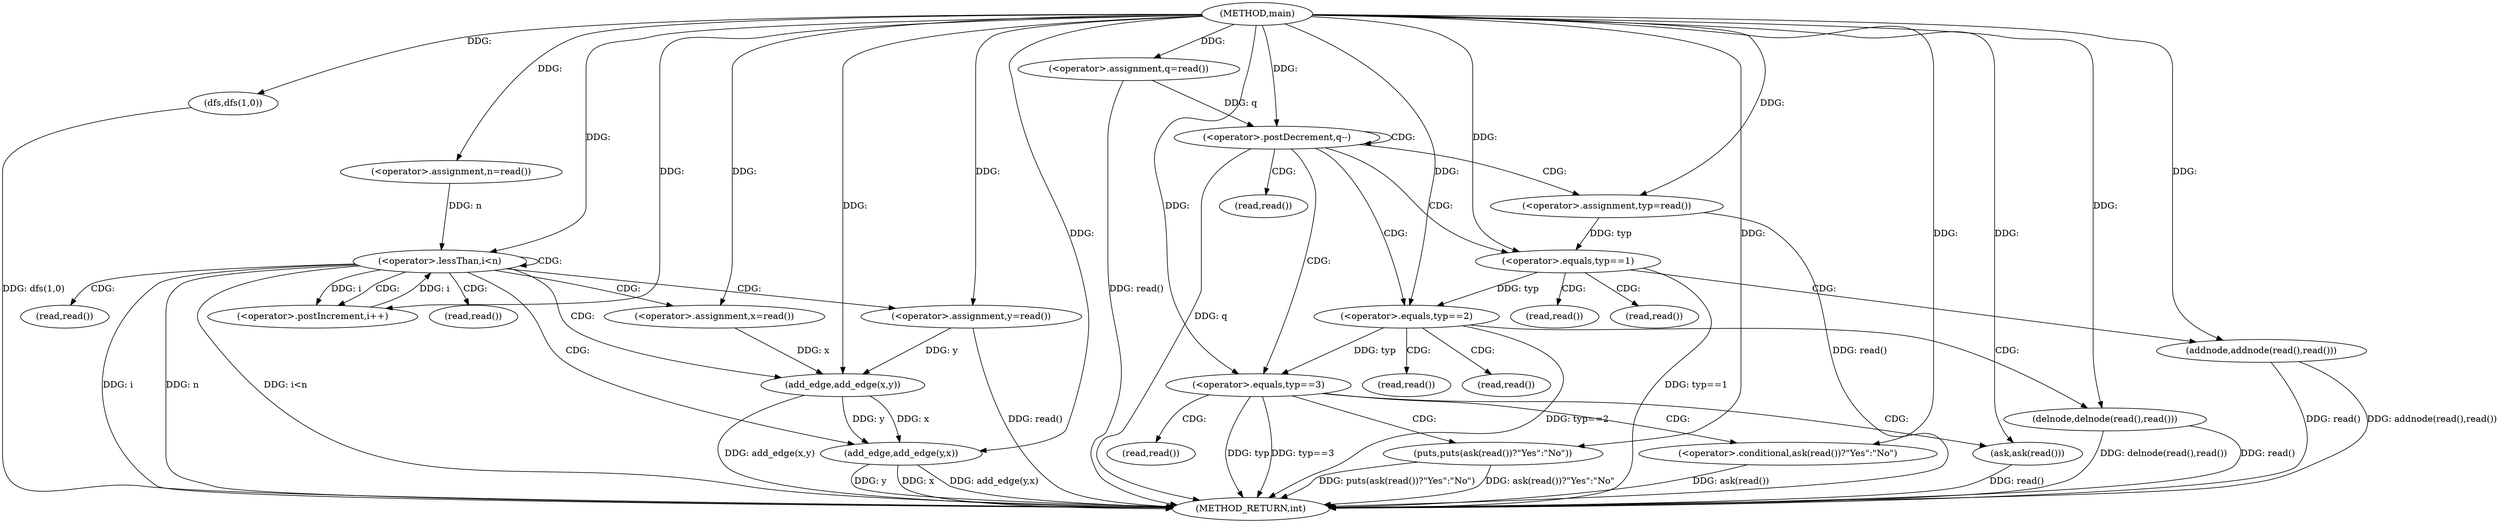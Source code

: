 digraph "main" {  
"1001280" [label = "(METHOD,main)" ]
"1001351" [label = "(METHOD_RETURN,int)" ]
"1001316" [label = "(dfs,dfs(1,0))" ]
"1001283" [label = "(<operator>.assignment,n=read())" ]
"1001286" [label = "(<operator>.assignment,q=read())" ]
"1001296" [label = "(<operator>.lessThan,i<n)" ]
"1001299" [label = "(<operator>.postIncrement,i++)" ]
"1001320" [label = "(<operator>.postDecrement,q--)" ]
"1001302" [label = "(<operator>.assignment,x=read())" ]
"1001324" [label = "(<operator>.assignment,typ=read())" ]
"1001306" [label = "(<operator>.assignment,y=read())" ]
"1001328" [label = "(<operator>.equals,typ==1)" ]
"1001331" [label = "(addnode,addnode(read(),read()))" ]
"1001335" [label = "(<operator>.equals,typ==2)" ]
"1001338" [label = "(delnode,delnode(read(),read()))" ]
"1001342" [label = "(<operator>.equals,typ==3)" ]
"1001345" [label = "(puts,puts(ask(read())?\"Yes\":\"No\"))" ]
"1001310" [label = "(add_edge,add_edge(x,y))" ]
"1001313" [label = "(add_edge,add_edge(y,x))" ]
"1001346" [label = "(<operator>.conditional,ask(read())?\"Yes\":\"No\")" ]
"1001347" [label = "(ask,ask(read()))" ]
"1001304" [label = "(read,read())" ]
"1001326" [label = "(read,read())" ]
"1001308" [label = "(read,read())" ]
"1001332" [label = "(read,read())" ]
"1001333" [label = "(read,read())" ]
"1001339" [label = "(read,read())" ]
"1001340" [label = "(read,read())" ]
"1001348" [label = "(read,read())" ]
  "1001286" -> "1001351"  [ label = "DDG: read()"] 
  "1001296" -> "1001351"  [ label = "DDG: i"] 
  "1001296" -> "1001351"  [ label = "DDG: n"] 
  "1001296" -> "1001351"  [ label = "DDG: i<n"] 
  "1001316" -> "1001351"  [ label = "DDG: dfs(1,0)"] 
  "1001320" -> "1001351"  [ label = "DDG: q"] 
  "1001324" -> "1001351"  [ label = "DDG: read()"] 
  "1001328" -> "1001351"  [ label = "DDG: typ==1"] 
  "1001331" -> "1001351"  [ label = "DDG: read()"] 
  "1001331" -> "1001351"  [ label = "DDG: addnode(read(),read())"] 
  "1001335" -> "1001351"  [ label = "DDG: typ==2"] 
  "1001338" -> "1001351"  [ label = "DDG: read()"] 
  "1001338" -> "1001351"  [ label = "DDG: delnode(read(),read())"] 
  "1001342" -> "1001351"  [ label = "DDG: typ"] 
  "1001342" -> "1001351"  [ label = "DDG: typ==3"] 
  "1001347" -> "1001351"  [ label = "DDG: read()"] 
  "1001346" -> "1001351"  [ label = "DDG: ask(read())"] 
  "1001345" -> "1001351"  [ label = "DDG: ask(read())?\"Yes\":\"No\""] 
  "1001345" -> "1001351"  [ label = "DDG: puts(ask(read())?\"Yes\":\"No\")"] 
  "1001306" -> "1001351"  [ label = "DDG: read()"] 
  "1001310" -> "1001351"  [ label = "DDG: add_edge(x,y)"] 
  "1001313" -> "1001351"  [ label = "DDG: y"] 
  "1001313" -> "1001351"  [ label = "DDG: x"] 
  "1001313" -> "1001351"  [ label = "DDG: add_edge(y,x)"] 
  "1001280" -> "1001283"  [ label = "DDG: "] 
  "1001280" -> "1001286"  [ label = "DDG: "] 
  "1001280" -> "1001316"  [ label = "DDG: "] 
  "1001299" -> "1001296"  [ label = "DDG: i"] 
  "1001280" -> "1001296"  [ label = "DDG: "] 
  "1001283" -> "1001296"  [ label = "DDG: n"] 
  "1001296" -> "1001299"  [ label = "DDG: i"] 
  "1001280" -> "1001299"  [ label = "DDG: "] 
  "1001280" -> "1001302"  [ label = "DDG: "] 
  "1001286" -> "1001320"  [ label = "DDG: q"] 
  "1001280" -> "1001320"  [ label = "DDG: "] 
  "1001280" -> "1001324"  [ label = "DDG: "] 
  "1001280" -> "1001306"  [ label = "DDG: "] 
  "1001324" -> "1001328"  [ label = "DDG: typ"] 
  "1001280" -> "1001328"  [ label = "DDG: "] 
  "1001280" -> "1001331"  [ label = "DDG: "] 
  "1001328" -> "1001335"  [ label = "DDG: typ"] 
  "1001280" -> "1001335"  [ label = "DDG: "] 
  "1001280" -> "1001338"  [ label = "DDG: "] 
  "1001335" -> "1001342"  [ label = "DDG: typ"] 
  "1001280" -> "1001342"  [ label = "DDG: "] 
  "1001280" -> "1001345"  [ label = "DDG: "] 
  "1001302" -> "1001310"  [ label = "DDG: x"] 
  "1001280" -> "1001310"  [ label = "DDG: "] 
  "1001306" -> "1001310"  [ label = "DDG: y"] 
  "1001310" -> "1001313"  [ label = "DDG: y"] 
  "1001280" -> "1001313"  [ label = "DDG: "] 
  "1001310" -> "1001313"  [ label = "DDG: x"] 
  "1001280" -> "1001346"  [ label = "DDG: "] 
  "1001280" -> "1001347"  [ label = "DDG: "] 
  "1001296" -> "1001296"  [ label = "CDG: "] 
  "1001296" -> "1001304"  [ label = "CDG: "] 
  "1001296" -> "1001299"  [ label = "CDG: "] 
  "1001296" -> "1001308"  [ label = "CDG: "] 
  "1001296" -> "1001313"  [ label = "CDG: "] 
  "1001296" -> "1001302"  [ label = "CDG: "] 
  "1001296" -> "1001310"  [ label = "CDG: "] 
  "1001296" -> "1001306"  [ label = "CDG: "] 
  "1001320" -> "1001320"  [ label = "CDG: "] 
  "1001320" -> "1001335"  [ label = "CDG: "] 
  "1001320" -> "1001324"  [ label = "CDG: "] 
  "1001320" -> "1001342"  [ label = "CDG: "] 
  "1001320" -> "1001328"  [ label = "CDG: "] 
  "1001320" -> "1001326"  [ label = "CDG: "] 
  "1001328" -> "1001331"  [ label = "CDG: "] 
  "1001328" -> "1001333"  [ label = "CDG: "] 
  "1001328" -> "1001332"  [ label = "CDG: "] 
  "1001335" -> "1001338"  [ label = "CDG: "] 
  "1001335" -> "1001340"  [ label = "CDG: "] 
  "1001335" -> "1001339"  [ label = "CDG: "] 
  "1001342" -> "1001347"  [ label = "CDG: "] 
  "1001342" -> "1001346"  [ label = "CDG: "] 
  "1001342" -> "1001348"  [ label = "CDG: "] 
  "1001342" -> "1001345"  [ label = "CDG: "] 
}
